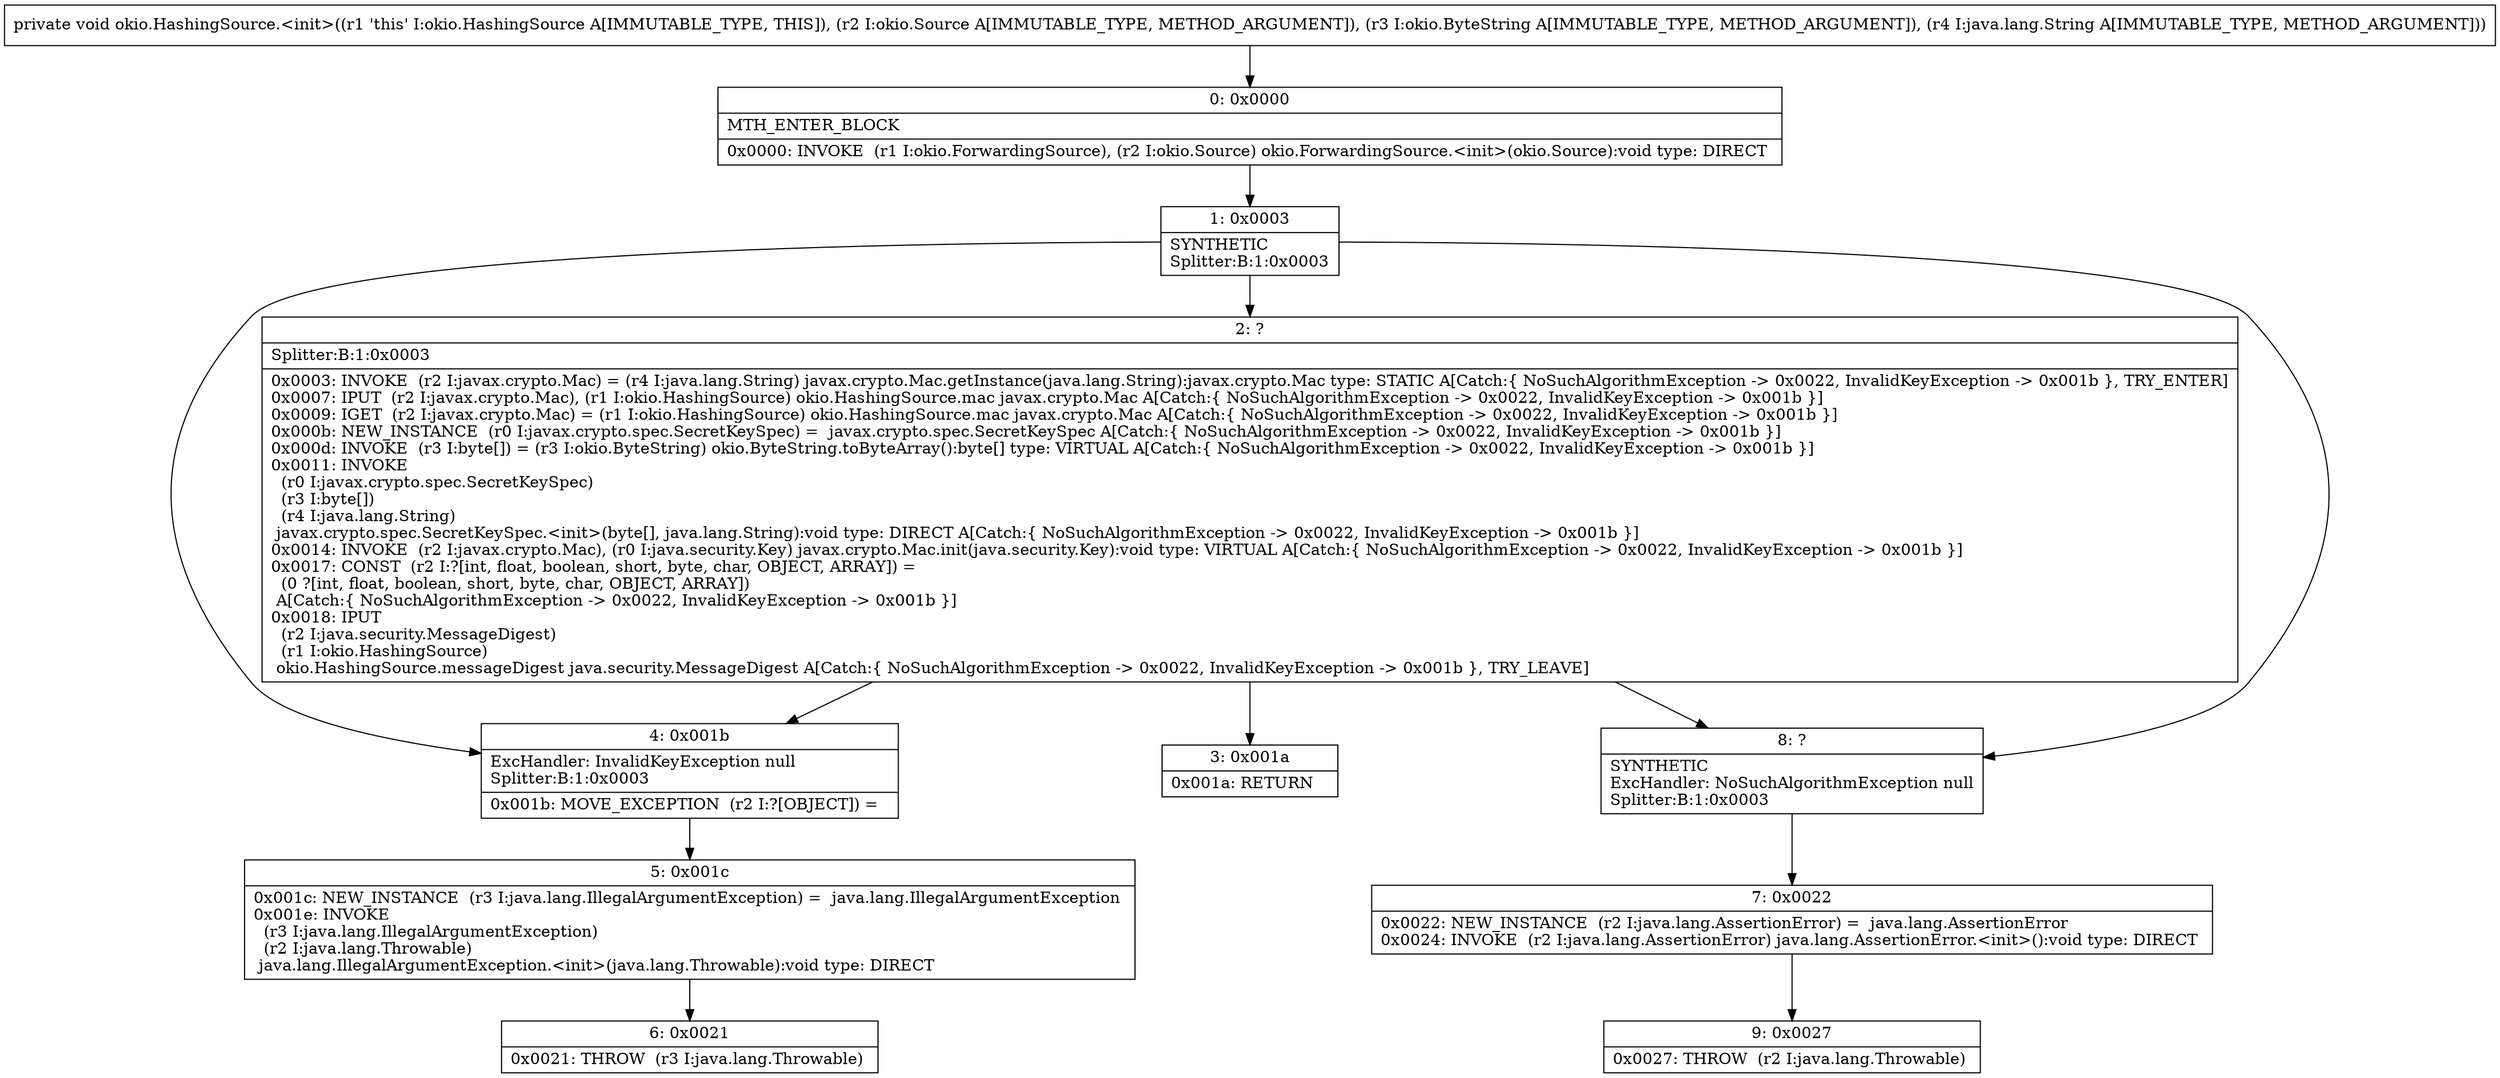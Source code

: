 digraph "CFG forokio.HashingSource.\<init\>(Lokio\/Source;Lokio\/ByteString;Ljava\/lang\/String;)V" {
Node_0 [shape=record,label="{0\:\ 0x0000|MTH_ENTER_BLOCK\l|0x0000: INVOKE  (r1 I:okio.ForwardingSource), (r2 I:okio.Source) okio.ForwardingSource.\<init\>(okio.Source):void type: DIRECT \l}"];
Node_1 [shape=record,label="{1\:\ 0x0003|SYNTHETIC\lSplitter:B:1:0x0003\l}"];
Node_2 [shape=record,label="{2\:\ ?|Splitter:B:1:0x0003\l|0x0003: INVOKE  (r2 I:javax.crypto.Mac) = (r4 I:java.lang.String) javax.crypto.Mac.getInstance(java.lang.String):javax.crypto.Mac type: STATIC A[Catch:\{ NoSuchAlgorithmException \-\> 0x0022, InvalidKeyException \-\> 0x001b \}, TRY_ENTER]\l0x0007: IPUT  (r2 I:javax.crypto.Mac), (r1 I:okio.HashingSource) okio.HashingSource.mac javax.crypto.Mac A[Catch:\{ NoSuchAlgorithmException \-\> 0x0022, InvalidKeyException \-\> 0x001b \}]\l0x0009: IGET  (r2 I:javax.crypto.Mac) = (r1 I:okio.HashingSource) okio.HashingSource.mac javax.crypto.Mac A[Catch:\{ NoSuchAlgorithmException \-\> 0x0022, InvalidKeyException \-\> 0x001b \}]\l0x000b: NEW_INSTANCE  (r0 I:javax.crypto.spec.SecretKeySpec) =  javax.crypto.spec.SecretKeySpec A[Catch:\{ NoSuchAlgorithmException \-\> 0x0022, InvalidKeyException \-\> 0x001b \}]\l0x000d: INVOKE  (r3 I:byte[]) = (r3 I:okio.ByteString) okio.ByteString.toByteArray():byte[] type: VIRTUAL A[Catch:\{ NoSuchAlgorithmException \-\> 0x0022, InvalidKeyException \-\> 0x001b \}]\l0x0011: INVOKE  \l  (r0 I:javax.crypto.spec.SecretKeySpec)\l  (r3 I:byte[])\l  (r4 I:java.lang.String)\l javax.crypto.spec.SecretKeySpec.\<init\>(byte[], java.lang.String):void type: DIRECT A[Catch:\{ NoSuchAlgorithmException \-\> 0x0022, InvalidKeyException \-\> 0x001b \}]\l0x0014: INVOKE  (r2 I:javax.crypto.Mac), (r0 I:java.security.Key) javax.crypto.Mac.init(java.security.Key):void type: VIRTUAL A[Catch:\{ NoSuchAlgorithmException \-\> 0x0022, InvalidKeyException \-\> 0x001b \}]\l0x0017: CONST  (r2 I:?[int, float, boolean, short, byte, char, OBJECT, ARRAY]) = \l  (0 ?[int, float, boolean, short, byte, char, OBJECT, ARRAY])\l A[Catch:\{ NoSuchAlgorithmException \-\> 0x0022, InvalidKeyException \-\> 0x001b \}]\l0x0018: IPUT  \l  (r2 I:java.security.MessageDigest)\l  (r1 I:okio.HashingSource)\l okio.HashingSource.messageDigest java.security.MessageDigest A[Catch:\{ NoSuchAlgorithmException \-\> 0x0022, InvalidKeyException \-\> 0x001b \}, TRY_LEAVE]\l}"];
Node_3 [shape=record,label="{3\:\ 0x001a|0x001a: RETURN   \l}"];
Node_4 [shape=record,label="{4\:\ 0x001b|ExcHandler: InvalidKeyException null\lSplitter:B:1:0x0003\l|0x001b: MOVE_EXCEPTION  (r2 I:?[OBJECT]) =  \l}"];
Node_5 [shape=record,label="{5\:\ 0x001c|0x001c: NEW_INSTANCE  (r3 I:java.lang.IllegalArgumentException) =  java.lang.IllegalArgumentException \l0x001e: INVOKE  \l  (r3 I:java.lang.IllegalArgumentException)\l  (r2 I:java.lang.Throwable)\l java.lang.IllegalArgumentException.\<init\>(java.lang.Throwable):void type: DIRECT \l}"];
Node_6 [shape=record,label="{6\:\ 0x0021|0x0021: THROW  (r3 I:java.lang.Throwable) \l}"];
Node_7 [shape=record,label="{7\:\ 0x0022|0x0022: NEW_INSTANCE  (r2 I:java.lang.AssertionError) =  java.lang.AssertionError \l0x0024: INVOKE  (r2 I:java.lang.AssertionError) java.lang.AssertionError.\<init\>():void type: DIRECT \l}"];
Node_8 [shape=record,label="{8\:\ ?|SYNTHETIC\lExcHandler: NoSuchAlgorithmException null\lSplitter:B:1:0x0003\l}"];
Node_9 [shape=record,label="{9\:\ 0x0027|0x0027: THROW  (r2 I:java.lang.Throwable) \l}"];
MethodNode[shape=record,label="{private void okio.HashingSource.\<init\>((r1 'this' I:okio.HashingSource A[IMMUTABLE_TYPE, THIS]), (r2 I:okio.Source A[IMMUTABLE_TYPE, METHOD_ARGUMENT]), (r3 I:okio.ByteString A[IMMUTABLE_TYPE, METHOD_ARGUMENT]), (r4 I:java.lang.String A[IMMUTABLE_TYPE, METHOD_ARGUMENT])) }"];
MethodNode -> Node_0;
Node_0 -> Node_1;
Node_1 -> Node_2;
Node_1 -> Node_8;
Node_1 -> Node_4;
Node_2 -> Node_3;
Node_2 -> Node_8;
Node_2 -> Node_4;
Node_4 -> Node_5;
Node_5 -> Node_6;
Node_7 -> Node_9;
Node_8 -> Node_7;
}

